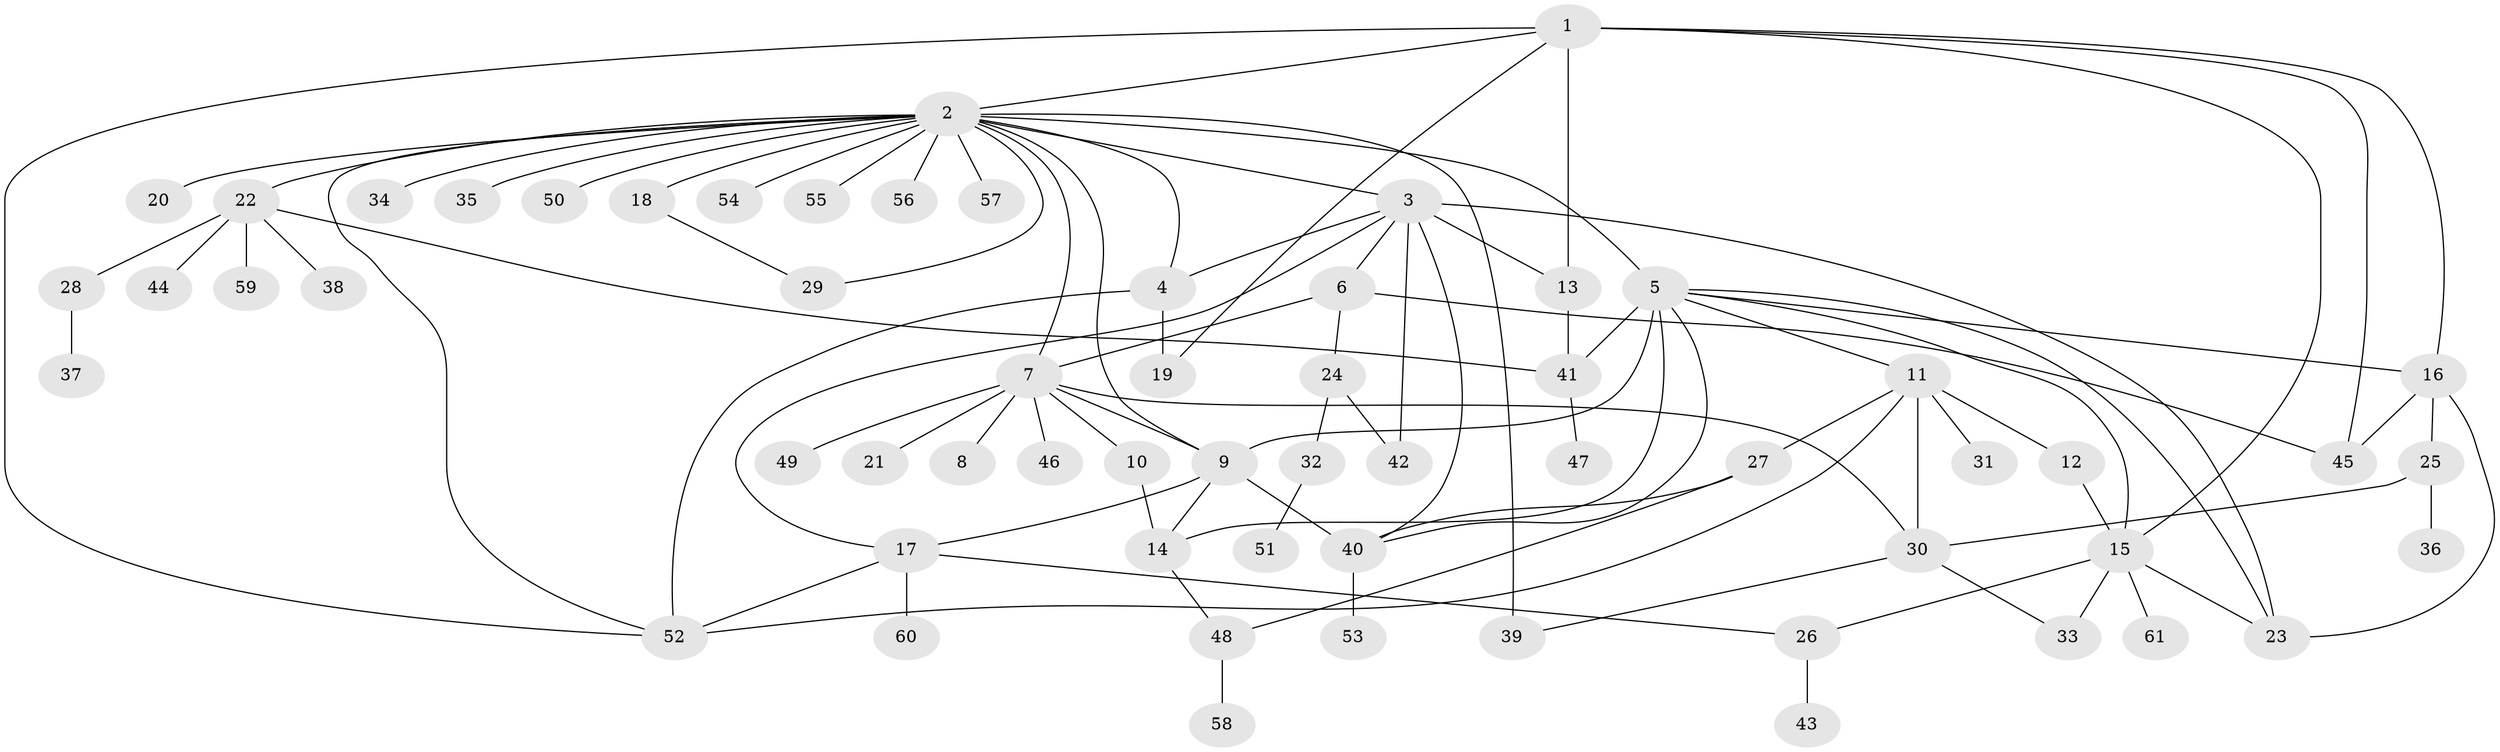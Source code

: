 // original degree distribution, {12: 0.008333333333333333, 22: 0.008333333333333333, 11: 0.008333333333333333, 3: 0.058333333333333334, 18: 0.008333333333333333, 6: 0.025, 10: 0.008333333333333333, 2: 0.2, 8: 0.016666666666666666, 1: 0.5416666666666666, 7: 0.008333333333333333, 9: 0.016666666666666666, 4: 0.058333333333333334, 5: 0.03333333333333333}
// Generated by graph-tools (version 1.1) at 2025/35/03/09/25 02:35:24]
// undirected, 61 vertices, 94 edges
graph export_dot {
graph [start="1"]
  node [color=gray90,style=filled];
  1;
  2;
  3;
  4;
  5;
  6;
  7;
  8;
  9;
  10;
  11;
  12;
  13;
  14;
  15;
  16;
  17;
  18;
  19;
  20;
  21;
  22;
  23;
  24;
  25;
  26;
  27;
  28;
  29;
  30;
  31;
  32;
  33;
  34;
  35;
  36;
  37;
  38;
  39;
  40;
  41;
  42;
  43;
  44;
  45;
  46;
  47;
  48;
  49;
  50;
  51;
  52;
  53;
  54;
  55;
  56;
  57;
  58;
  59;
  60;
  61;
  1 -- 2 [weight=1.0];
  1 -- 13 [weight=5.0];
  1 -- 15 [weight=1.0];
  1 -- 16 [weight=1.0];
  1 -- 19 [weight=1.0];
  1 -- 45 [weight=1.0];
  1 -- 52 [weight=1.0];
  2 -- 3 [weight=1.0];
  2 -- 4 [weight=1.0];
  2 -- 5 [weight=1.0];
  2 -- 7 [weight=1.0];
  2 -- 9 [weight=1.0];
  2 -- 18 [weight=1.0];
  2 -- 20 [weight=1.0];
  2 -- 22 [weight=1.0];
  2 -- 29 [weight=1.0];
  2 -- 34 [weight=1.0];
  2 -- 35 [weight=1.0];
  2 -- 39 [weight=2.0];
  2 -- 50 [weight=1.0];
  2 -- 52 [weight=1.0];
  2 -- 54 [weight=1.0];
  2 -- 55 [weight=1.0];
  2 -- 56 [weight=1.0];
  2 -- 57 [weight=1.0];
  3 -- 4 [weight=1.0];
  3 -- 6 [weight=1.0];
  3 -- 13 [weight=1.0];
  3 -- 17 [weight=1.0];
  3 -- 23 [weight=1.0];
  3 -- 40 [weight=1.0];
  3 -- 42 [weight=3.0];
  4 -- 19 [weight=2.0];
  4 -- 52 [weight=1.0];
  5 -- 9 [weight=9.0];
  5 -- 11 [weight=1.0];
  5 -- 14 [weight=1.0];
  5 -- 15 [weight=1.0];
  5 -- 16 [weight=1.0];
  5 -- 23 [weight=1.0];
  5 -- 40 [weight=1.0];
  5 -- 41 [weight=1.0];
  6 -- 7 [weight=1.0];
  6 -- 24 [weight=1.0];
  6 -- 45 [weight=1.0];
  7 -- 8 [weight=1.0];
  7 -- 9 [weight=1.0];
  7 -- 10 [weight=1.0];
  7 -- 21 [weight=1.0];
  7 -- 30 [weight=1.0];
  7 -- 46 [weight=1.0];
  7 -- 49 [weight=1.0];
  9 -- 14 [weight=1.0];
  9 -- 17 [weight=1.0];
  9 -- 40 [weight=1.0];
  10 -- 14 [weight=3.0];
  11 -- 12 [weight=1.0];
  11 -- 27 [weight=1.0];
  11 -- 30 [weight=2.0];
  11 -- 31 [weight=1.0];
  11 -- 52 [weight=1.0];
  12 -- 15 [weight=1.0];
  13 -- 41 [weight=1.0];
  14 -- 48 [weight=1.0];
  15 -- 23 [weight=1.0];
  15 -- 26 [weight=1.0];
  15 -- 33 [weight=2.0];
  15 -- 61 [weight=1.0];
  16 -- 23 [weight=2.0];
  16 -- 25 [weight=1.0];
  16 -- 45 [weight=1.0];
  17 -- 26 [weight=1.0];
  17 -- 52 [weight=1.0];
  17 -- 60 [weight=1.0];
  18 -- 29 [weight=1.0];
  22 -- 28 [weight=1.0];
  22 -- 38 [weight=1.0];
  22 -- 41 [weight=1.0];
  22 -- 44 [weight=1.0];
  22 -- 59 [weight=1.0];
  24 -- 32 [weight=2.0];
  24 -- 42 [weight=1.0];
  25 -- 30 [weight=1.0];
  25 -- 36 [weight=1.0];
  26 -- 43 [weight=1.0];
  27 -- 40 [weight=1.0];
  27 -- 48 [weight=1.0];
  28 -- 37 [weight=1.0];
  30 -- 33 [weight=1.0];
  30 -- 39 [weight=1.0];
  32 -- 51 [weight=1.0];
  40 -- 53 [weight=4.0];
  41 -- 47 [weight=1.0];
  48 -- 58 [weight=1.0];
}
